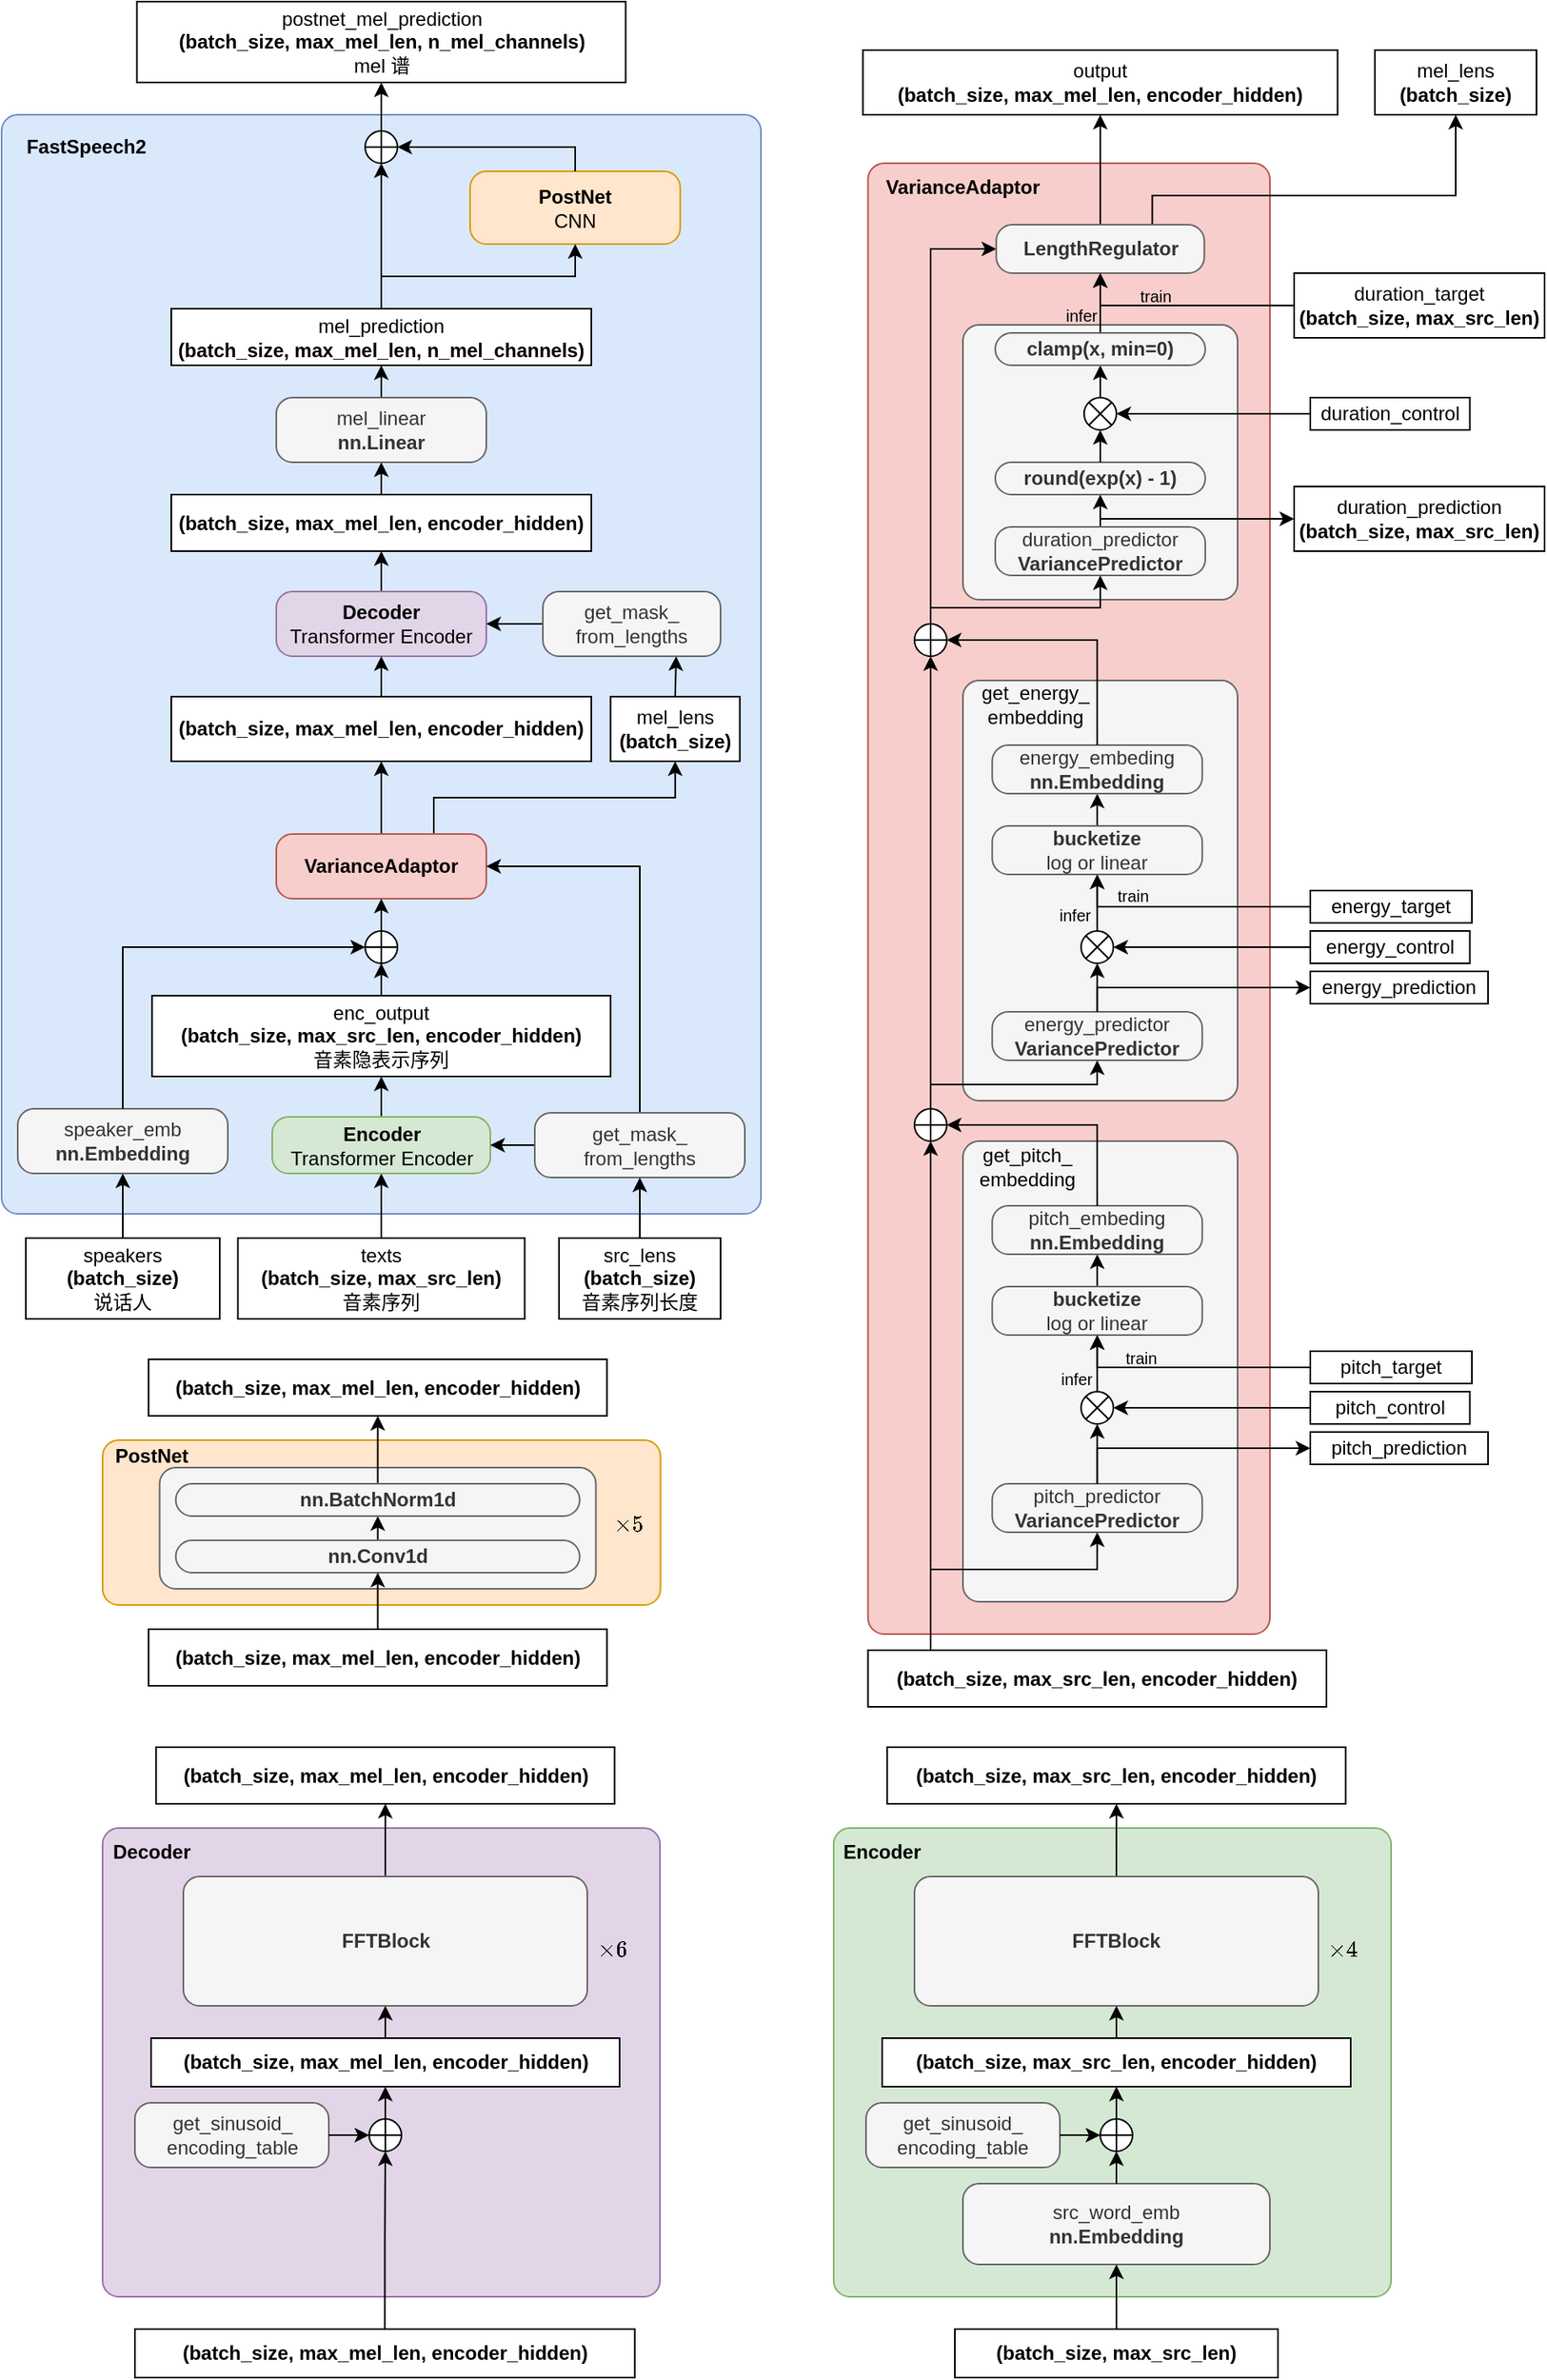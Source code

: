 <mxfile version="24.6.4" type="github">
  <diagram name="第 1 页" id="CV4RmrmJ2TpC2ouBqf3E">
    <mxGraphModel dx="2066" dy="1111" grid="1" gridSize="10" guides="1" tooltips="1" connect="1" arrows="1" fold="1" page="1" pageScale="1" pageWidth="1000" pageHeight="1000" math="1" shadow="0">
      <root>
        <mxCell id="0" />
        <mxCell id="1" parent="0" />
        <mxCell id="JUw78qpSntqPIQoc-JbC-209" value="" style="rounded=1;whiteSpace=wrap;html=1;fillColor=#ffe6cc;strokeColor=#d79b00;shape=label;double=1;arcSize=20;absoluteArcSize=1;" parent="1" vertex="1">
          <mxGeometry x="102.5" y="910" width="345.3" height="102" as="geometry" />
        </mxCell>
        <mxCell id="JUw78qpSntqPIQoc-JbC-213" value="" style="rounded=1;whiteSpace=wrap;html=1;fillColor=#f5f5f5;fontColor=#333333;strokeColor=#666666;shape=label;double=1;absoluteArcSize=1;arcSize=20;" parent="1" vertex="1">
          <mxGeometry x="137.8" y="927" width="270" height="75" as="geometry" />
        </mxCell>
        <mxCell id="JUw78qpSntqPIQoc-JbC-98" value="" style="rounded=1;whiteSpace=wrap;html=1;fillColor=#f8cecc;strokeColor=#b85450;shape=label;double=1;absoluteArcSize=1;arcSize=20;" parent="1" vertex="1">
          <mxGeometry x="576.25" y="120" width="248.75" height="910" as="geometry" />
        </mxCell>
        <mxCell id="JUw78qpSntqPIQoc-JbC-149" value="" style="rounded=1;whiteSpace=wrap;html=1;shape=label;double=1;absoluteArcSize=1;arcSize=20;fillColor=#f5f5f5;fontColor=#333333;strokeColor=#666666;" parent="1" vertex="1">
          <mxGeometry x="635" y="220" width="170" height="170" as="geometry" />
        </mxCell>
        <mxCell id="JUw78qpSntqPIQoc-JbC-120" value="" style="rounded=1;whiteSpace=wrap;html=1;shape=label;double=1;absoluteArcSize=1;arcSize=20;fillColor=#f5f5f5;fontColor=#333333;strokeColor=#666666;" parent="1" vertex="1">
          <mxGeometry x="635" y="725" width="170" height="285" as="geometry" />
        </mxCell>
        <mxCell id="JUw78qpSntqPIQoc-JbC-1" value="" style="rounded=1;whiteSpace=wrap;html=1;fillColor=#dae8fc;strokeColor=#6c8ebf;movable=1;resizable=1;rotatable=1;deletable=1;editable=1;locked=0;connectable=1;shape=label;double=1;arcSize=20;align=center;verticalAlign=middle;fontFamily=Helvetica;fontSize=12;absoluteArcSize=1;" parent="1" vertex="1">
          <mxGeometry x="40" y="90" width="470" height="680" as="geometry" />
        </mxCell>
        <mxCell id="JUw78qpSntqPIQoc-JbC-45" style="edgeStyle=orthogonalEdgeStyle;rounded=0;orthogonalLoop=1;jettySize=auto;html=1;exitX=0.5;exitY=0;exitDx=0;exitDy=0;" parent="1" source="JUw78qpSntqPIQoc-JbC-2" target="JUw78qpSntqPIQoc-JbC-44" edge="1">
          <mxGeometry relative="1" as="geometry" />
        </mxCell>
        <mxCell id="JUw78qpSntqPIQoc-JbC-2" value="speakers&lt;div&gt;&lt;b&gt;(batch_size)&lt;/b&gt;&lt;/div&gt;&lt;div&gt;说话人&lt;/div&gt;" style="shape=label;whiteSpace=wrap;html=1;fixedSize=1;rounded=0;" parent="1" vertex="1">
          <mxGeometry x="55" y="785" width="120" height="50" as="geometry" />
        </mxCell>
        <mxCell id="JUw78qpSntqPIQoc-JbC-12" style="edgeStyle=orthogonalEdgeStyle;rounded=0;orthogonalLoop=1;jettySize=auto;html=1;exitX=0.5;exitY=0;exitDx=0;exitDy=0;entryX=0.5;entryY=1;entryDx=0;entryDy=0;" parent="1" source="JUw78qpSntqPIQoc-JbC-3" target="JUw78qpSntqPIQoc-JbC-11" edge="1">
          <mxGeometry relative="1" as="geometry" />
        </mxCell>
        <mxCell id="JUw78qpSntqPIQoc-JbC-3" value="texts&lt;div&gt;&lt;b&gt;(batch_size, max_src_len)&lt;/b&gt;&lt;/div&gt;&lt;div&gt;音素序列&lt;/div&gt;" style="shape=label;whiteSpace=wrap;html=1;fixedSize=1;rounded=0;" parent="1" vertex="1">
          <mxGeometry x="186.25" y="785" width="177.5" height="50" as="geometry" />
        </mxCell>
        <mxCell id="JUw78qpSntqPIQoc-JbC-40" style="edgeStyle=orthogonalEdgeStyle;rounded=0;orthogonalLoop=1;jettySize=auto;html=1;exitX=0.5;exitY=0;exitDx=0;exitDy=0;" parent="1" source="JUw78qpSntqPIQoc-JbC-4" target="JUw78qpSntqPIQoc-JbC-39" edge="1">
          <mxGeometry relative="1" as="geometry" />
        </mxCell>
        <mxCell id="JUw78qpSntqPIQoc-JbC-4" value="src_lens&lt;div&gt;&lt;b&gt;(batch_size)&lt;/b&gt;&lt;/div&gt;&lt;div&gt;音素序列长度&lt;/div&gt;" style="shape=label;whiteSpace=wrap;html=1;fixedSize=1;rounded=0;" parent="1" vertex="1">
          <mxGeometry x="385" y="785" width="100" height="50" as="geometry" />
        </mxCell>
        <mxCell id="JUw78qpSntqPIQoc-JbC-6" value="&lt;div&gt;postnet_mel_prediction&lt;/div&gt;&lt;b&gt;(batch_size, max_mel_len,&amp;nbsp;n_mel_channels)&lt;/b&gt;&lt;div&gt;mel 谱&lt;/div&gt;" style="shape=label;whiteSpace=wrap;html=1;fixedSize=1;rounded=0;" parent="1" vertex="1">
          <mxGeometry x="123.75" y="20" width="302.5" height="50" as="geometry" />
        </mxCell>
        <mxCell id="JUw78qpSntqPIQoc-JbC-14" style="edgeStyle=orthogonalEdgeStyle;rounded=0;orthogonalLoop=1;jettySize=auto;html=1;exitX=0.5;exitY=0;exitDx=0;exitDy=0;entryX=0.5;entryY=1;entryDx=0;entryDy=0;" parent="1" source="JUw78qpSntqPIQoc-JbC-11" target="JUw78qpSntqPIQoc-JbC-13" edge="1">
          <mxGeometry relative="1" as="geometry" />
        </mxCell>
        <mxCell id="JUw78qpSntqPIQoc-JbC-11" value="Encoder&lt;div&gt;&lt;span style=&quot;font-weight: normal;&quot;&gt;Transformer Encoder&lt;/span&gt;&lt;span style=&quot;color: rgba(0, 0, 0, 0); font-family: monospace; font-size: 0px; font-weight: 400; text-align: start; text-wrap: nowrap; background-color: initial;&quot;&gt;%3CmxGraphModel%3E%3Croot%3E%3CmxCell%20id%3D%220%22%2F%3E%3CmxCell%20id%3D%221%22%20parent%3D%220%22%2F%3E%3CmxCell%20id%3D%222%22%20value%3D%22output%26lt%3Bdiv%26gt%3B%26lt%3Bb%26gt%3B(batch_size%2C%20max_mel_len%2C%26amp%3Bnbsp%3Bencoder_hidden)%26lt%3B%2Fb%26gt%3B%26lt%3B%2Fdiv%26gt%3B%22%20style%3D%22shape%3Dlabel%3BwhiteSpace%3Dwrap%3Bhtml%3D1%3BfixedSize%3D1%3Brounded%3D0%3B%22%20vertex%3D%221%22%20parent%3D%221%22%3E%3CmxGeometry%20x%3D%22145.01%22%20y%3D%22305%22%20width%3D%22260%22%20height%3D%2250%22%20as%3D%22geometry%22%2F%3E%3C%2FmxCell%3E%3C%2Froot%3E%3C%2FmxGraphModel%3Easd&lt;/span&gt;&lt;/div&gt;" style="rounded=1;whiteSpace=wrap;html=1;fillColor=#d5e8d4;strokeColor=#82b366;shape=label;double=1;absoluteArcSize=1;arcSize=20;fontStyle=1" parent="1" vertex="1">
          <mxGeometry x="207.5" y="710" width="135" height="35" as="geometry" />
        </mxCell>
        <mxCell id="JUw78qpSntqPIQoc-JbC-49" style="edgeStyle=orthogonalEdgeStyle;rounded=0;orthogonalLoop=1;jettySize=auto;html=1;exitX=0.5;exitY=0;exitDx=0;exitDy=0;" parent="1" source="JUw78qpSntqPIQoc-JbC-47" edge="1">
          <mxGeometry relative="1" as="geometry">
            <mxPoint x="274.5" y="605.0" as="targetPoint" />
          </mxGeometry>
        </mxCell>
        <mxCell id="JUw78qpSntqPIQoc-JbC-13" value="enc_output&lt;div&gt;&lt;b&gt;(batch_size, max_src_len,&amp;nbsp;encoder_hidden)&lt;/b&gt;&lt;/div&gt;&lt;div&gt;音素隐表示序列&lt;br&gt;&lt;/div&gt;" style="shape=label;whiteSpace=wrap;html=1;fixedSize=1;rounded=0;" parent="1" vertex="1">
          <mxGeometry x="133.13" y="635" width="283.75" height="50" as="geometry" />
        </mxCell>
        <mxCell id="JUw78qpSntqPIQoc-JbC-173" style="edgeStyle=orthogonalEdgeStyle;rounded=0;orthogonalLoop=1;jettySize=auto;html=1;exitX=0.5;exitY=0;exitDx=0;exitDy=0;entryX=0.5;entryY=1;entryDx=0;entryDy=0;" parent="1" source="JUw78qpSntqPIQoc-JbC-15" target="JUw78qpSntqPIQoc-JbC-169" edge="1">
          <mxGeometry relative="1" as="geometry" />
        </mxCell>
        <mxCell id="JUw78qpSntqPIQoc-JbC-174" style="edgeStyle=orthogonalEdgeStyle;rounded=0;orthogonalLoop=1;jettySize=auto;html=1;exitX=0.75;exitY=0;exitDx=0;exitDy=0;entryX=0.5;entryY=1;entryDx=0;entryDy=0;" parent="1" source="JUw78qpSntqPIQoc-JbC-15" target="JUw78qpSntqPIQoc-JbC-170" edge="1">
          <mxGeometry relative="1" as="geometry" />
        </mxCell>
        <mxCell id="JUw78qpSntqPIQoc-JbC-15" value="VarianceAdaptor" style="rounded=1;whiteSpace=wrap;html=1;fillColor=#f8cecc;strokeColor=#b85450;shape=label;double=1;absoluteArcSize=1;arcSize=20;fontStyle=1" parent="1" vertex="1">
          <mxGeometry x="210" y="535" width="130" height="40" as="geometry" />
        </mxCell>
        <mxCell id="JUw78qpSntqPIQoc-JbC-202" style="edgeStyle=orthogonalEdgeStyle;rounded=0;orthogonalLoop=1;jettySize=auto;html=1;exitX=0.5;exitY=0;exitDx=0;exitDy=0;" parent="1" source="JUw78qpSntqPIQoc-JbC-20" target="JUw78qpSntqPIQoc-JbC-200" edge="1">
          <mxGeometry relative="1" as="geometry" />
        </mxCell>
        <mxCell id="JUw78qpSntqPIQoc-JbC-20" value="mel_linear&lt;div&gt;&lt;b&gt;nn.Linear&lt;/b&gt;&lt;/div&gt;" style="rounded=1;whiteSpace=wrap;html=1;fillColor=#f5f5f5;fontColor=#333333;strokeColor=#666666;shape=label;double=1;absoluteArcSize=1;arcSize=20;" parent="1" vertex="1">
          <mxGeometry x="210.01" y="265" width="130" height="40" as="geometry" />
        </mxCell>
        <mxCell id="JUw78qpSntqPIQoc-JbC-21" value="PostNet&lt;div&gt;&lt;span style=&quot;font-weight: 400;&quot;&gt;CNN&lt;/span&gt;&lt;/div&gt;" style="rounded=1;whiteSpace=wrap;html=1;fillColor=#ffe6cc;strokeColor=#d79b00;shape=label;double=1;absoluteArcSize=1;arcSize=20;fontStyle=1" parent="1" vertex="1">
          <mxGeometry x="330" y="125" width="130" height="45" as="geometry" />
        </mxCell>
        <mxCell id="JUw78qpSntqPIQoc-JbC-197" style="edgeStyle=orthogonalEdgeStyle;rounded=0;orthogonalLoop=1;jettySize=auto;html=1;exitX=0.5;exitY=0;exitDx=0;exitDy=0;entryX=0.5;entryY=1;entryDx=0;entryDy=0;" parent="1" source="JUw78qpSntqPIQoc-JbC-25" target="JUw78qpSntqPIQoc-JbC-196" edge="1">
          <mxGeometry relative="1" as="geometry" />
        </mxCell>
        <mxCell id="JUw78qpSntqPIQoc-JbC-25" value="Decoder&lt;div&gt;&lt;span style=&quot;font-weight: normal;&quot;&gt;Transformer Encoder&lt;/span&gt;&lt;/div&gt;" style="rounded=1;whiteSpace=wrap;html=1;fillColor=#e1d5e7;strokeColor=#9673a6;shape=label;double=1;absoluteArcSize=1;arcSize=20;fontStyle=1" parent="1" vertex="1">
          <mxGeometry x="210" y="385" width="130" height="40" as="geometry" />
        </mxCell>
        <mxCell id="JUw78qpSntqPIQoc-JbC-28" value="" style="rounded=1;whiteSpace=wrap;html=1;fillColor=#d5e8d4;strokeColor=#82b366;shape=label;double=1;arcSize=20;absoluteArcSize=1;" parent="1" vertex="1">
          <mxGeometry x="555" y="1150" width="345" height="290" as="geometry" />
        </mxCell>
        <mxCell id="JUw78qpSntqPIQoc-JbC-141" style="edgeStyle=orthogonalEdgeStyle;rounded=0;orthogonalLoop=1;jettySize=auto;html=1;exitX=0.5;exitY=0;exitDx=0;exitDy=0;entryX=0.5;entryY=1;entryDx=0;entryDy=0;" parent="1" source="JUw78qpSntqPIQoc-JbC-30" target="JUw78qpSntqPIQoc-JbC-140" edge="1">
          <mxGeometry relative="1" as="geometry" />
        </mxCell>
        <mxCell id="JUw78qpSntqPIQoc-JbC-30" value="&lt;b&gt;FFTBlock&lt;/b&gt;" style="rounded=1;whiteSpace=wrap;html=1;fillColor=#f5f5f5;fontColor=#333333;strokeColor=#666666;shape=label;double=1;absoluteArcSize=1;arcSize=20;" parent="1" vertex="1">
          <mxGeometry x="605" y="1180" width="250" height="80" as="geometry" />
        </mxCell>
        <mxCell id="JUw78qpSntqPIQoc-JbC-33" value="$$\times 4$$" style="text;html=1;align=center;verticalAlign=middle;whiteSpace=wrap;rounded=0;" parent="1" vertex="1">
          <mxGeometry x="840" y="1210" width="60" height="30" as="geometry" />
        </mxCell>
        <mxCell id="JUw78qpSntqPIQoc-JbC-35" value="Encoder" style="text;html=1;align=center;verticalAlign=middle;whiteSpace=wrap;rounded=0;fontStyle=1" parent="1" vertex="1">
          <mxGeometry x="555" y="1150" width="60" height="30" as="geometry" />
        </mxCell>
        <mxCell id="JUw78qpSntqPIQoc-JbC-38" value="FastSpeech2" style="text;html=1;align=center;verticalAlign=middle;whiteSpace=wrap;rounded=0;fontStyle=1" parent="1" vertex="1">
          <mxGeometry x="45" y="95" width="95" height="30" as="geometry" />
        </mxCell>
        <mxCell id="JUw78qpSntqPIQoc-JbC-43" style="edgeStyle=orthogonalEdgeStyle;rounded=0;orthogonalLoop=1;jettySize=auto;html=1;exitX=0.5;exitY=0;exitDx=0;exitDy=0;entryX=1;entryY=0.5;entryDx=0;entryDy=0;" parent="1" source="JUw78qpSntqPIQoc-JbC-39" target="JUw78qpSntqPIQoc-JbC-15" edge="1">
          <mxGeometry relative="1" as="geometry" />
        </mxCell>
        <mxCell id="JUw78qpSntqPIQoc-JbC-206" style="edgeStyle=orthogonalEdgeStyle;rounded=0;orthogonalLoop=1;jettySize=auto;html=1;exitX=0;exitY=0.5;exitDx=0;exitDy=0;entryX=1;entryY=0.5;entryDx=0;entryDy=0;" parent="1" source="JUw78qpSntqPIQoc-JbC-39" target="JUw78qpSntqPIQoc-JbC-11" edge="1">
          <mxGeometry relative="1" as="geometry" />
        </mxCell>
        <mxCell id="JUw78qpSntqPIQoc-JbC-39" value="&lt;font style=&quot;font-size: 12px;&quot;&gt;get_mask_&lt;/font&gt;&lt;div&gt;&lt;font style=&quot;font-size: 12px;&quot;&gt;from_lengths&lt;/font&gt;&lt;/div&gt;" style="rounded=1;whiteSpace=wrap;html=1;fontSize=10;fillColor=#f5f5f5;fontColor=#333333;strokeColor=#666666;shape=label;double=1;absoluteArcSize=1;arcSize=20;" parent="1" vertex="1">
          <mxGeometry x="370" y="707.5" width="130" height="40" as="geometry" />
        </mxCell>
        <mxCell id="JUw78qpSntqPIQoc-JbC-44" value="&lt;span style=&quot;font-size: 12px;&quot;&gt;speaker_emb&lt;/span&gt;&lt;div&gt;&lt;span style=&quot;font-size: 12px;&quot;&gt;&lt;b&gt;nn.Embedding&lt;/b&gt;&lt;/span&gt;&lt;/div&gt;" style="rounded=1;whiteSpace=wrap;html=1;fontSize=10;fillColor=#f5f5f5;fontColor=#333333;strokeColor=#666666;shape=label;double=1;absoluteArcSize=1;arcSize=20;" parent="1" vertex="1">
          <mxGeometry x="50" y="705" width="130" height="40" as="geometry" />
        </mxCell>
        <mxCell id="JUw78qpSntqPIQoc-JbC-50" style="edgeStyle=orthogonalEdgeStyle;rounded=0;orthogonalLoop=1;jettySize=auto;html=1;exitX=0.5;exitY=0;exitDx=0;exitDy=0;exitPerimeter=0;entryX=0.5;entryY=1;entryDx=0;entryDy=0;" parent="1" source="JUw78qpSntqPIQoc-JbC-47" target="JUw78qpSntqPIQoc-JbC-15" edge="1">
          <mxGeometry relative="1" as="geometry" />
        </mxCell>
        <mxCell id="JUw78qpSntqPIQoc-JbC-48" style="edgeStyle=orthogonalEdgeStyle;rounded=0;orthogonalLoop=1;jettySize=auto;html=1;exitX=0.5;exitY=0;exitDx=0;exitDy=0;entryX=0;entryY=0.5;entryDx=0;entryDy=0;entryPerimeter=0;" parent="1" source="JUw78qpSntqPIQoc-JbC-44" target="JUw78qpSntqPIQoc-JbC-47" edge="1">
          <mxGeometry relative="1" as="geometry" />
        </mxCell>
        <mxCell id="JUw78qpSntqPIQoc-JbC-51" value="" style="edgeStyle=orthogonalEdgeStyle;rounded=0;orthogonalLoop=1;jettySize=auto;html=1;exitX=0.5;exitY=0;exitDx=0;exitDy=0;" parent="1" source="JUw78qpSntqPIQoc-JbC-13" target="JUw78qpSntqPIQoc-JbC-47" edge="1">
          <mxGeometry relative="1" as="geometry">
            <mxPoint x="274.5" y="605.0" as="targetPoint" />
            <mxPoint x="275" y="635" as="sourcePoint" />
          </mxGeometry>
        </mxCell>
        <mxCell id="JUw78qpSntqPIQoc-JbC-47" value="" style="verticalLabelPosition=bottom;verticalAlign=top;html=1;shape=mxgraph.flowchart.summing_function;" parent="1" vertex="1">
          <mxGeometry x="265" y="595" width="20" height="20" as="geometry" />
        </mxCell>
        <mxCell id="JUw78qpSntqPIQoc-JbC-56" style="edgeStyle=orthogonalEdgeStyle;rounded=0;orthogonalLoop=1;jettySize=auto;html=1;exitX=0.5;exitY=0;exitDx=0;exitDy=0;exitPerimeter=0;entryX=0.5;entryY=1;entryDx=0;entryDy=0;" parent="1" source="JUw78qpSntqPIQoc-JbC-53" target="JUw78qpSntqPIQoc-JbC-6" edge="1">
          <mxGeometry relative="1" as="geometry" />
        </mxCell>
        <mxCell id="JUw78qpSntqPIQoc-JbC-53" value="" style="verticalLabelPosition=bottom;verticalAlign=top;html=1;shape=mxgraph.flowchart.summing_function;" parent="1" vertex="1">
          <mxGeometry x="265" y="100" width="20" height="20" as="geometry" />
        </mxCell>
        <mxCell id="JUw78qpSntqPIQoc-JbC-57" style="edgeStyle=orthogonalEdgeStyle;rounded=0;orthogonalLoop=1;jettySize=auto;html=1;exitX=0.5;exitY=0;exitDx=0;exitDy=0;entryX=1;entryY=0.5;entryDx=0;entryDy=0;entryPerimeter=0;" parent="1" source="JUw78qpSntqPIQoc-JbC-21" target="JUw78qpSntqPIQoc-JbC-53" edge="1">
          <mxGeometry relative="1" as="geometry">
            <Array as="points">
              <mxPoint x="395" y="110" />
            </Array>
          </mxGeometry>
        </mxCell>
        <mxCell id="JUw78qpSntqPIQoc-JbC-59" value="src_word_emb&lt;div&gt;&lt;b&gt;nn.Embedding&lt;/b&gt;&lt;/div&gt;" style="rounded=1;whiteSpace=wrap;html=1;fillColor=#f5f5f5;fontColor=#333333;strokeColor=#666666;shape=label;double=1;absoluteArcSize=1;arcSize=20;" parent="1" vertex="1">
          <mxGeometry x="635" y="1370" width="190" height="50" as="geometry" />
        </mxCell>
        <mxCell id="JUw78qpSntqPIQoc-JbC-61" style="edgeStyle=orthogonalEdgeStyle;rounded=0;orthogonalLoop=1;jettySize=auto;html=1;exitX=0.5;exitY=0;exitDx=0;exitDy=0;entryX=0.5;entryY=1;entryDx=0;entryDy=0;" parent="1" source="JUw78qpSntqPIQoc-JbC-60" target="JUw78qpSntqPIQoc-JbC-59" edge="1">
          <mxGeometry relative="1" as="geometry" />
        </mxCell>
        <mxCell id="JUw78qpSntqPIQoc-JbC-60" value="&lt;b style=&quot;background-color: initial;&quot;&gt;(batch_size, max_src_len)&lt;/b&gt;" style="shape=label;whiteSpace=wrap;html=1;fixedSize=1;rounded=0;" parent="1" vertex="1">
          <mxGeometry x="630" y="1460" width="200" height="30" as="geometry" />
        </mxCell>
        <mxCell id="JUw78qpSntqPIQoc-JbC-71" style="edgeStyle=orthogonalEdgeStyle;rounded=0;orthogonalLoop=1;jettySize=auto;html=1;exitX=0.5;exitY=0;exitDx=0;exitDy=0;entryX=0.5;entryY=1;entryDx=0;entryDy=0;" parent="1" source="JUw78qpSntqPIQoc-JbC-64" target="JUw78qpSntqPIQoc-JbC-30" edge="1">
          <mxGeometry relative="1" as="geometry" />
        </mxCell>
        <mxCell id="JUw78qpSntqPIQoc-JbC-64" value="&lt;div&gt;&lt;b style=&quot;background-color: initial;&quot;&gt;(batch_size, max_src_len, encoder_hidden)&lt;/b&gt;&lt;br&gt;&lt;/div&gt;" style="shape=label;whiteSpace=wrap;html=1;fixedSize=1;double=1;rounded=0;" parent="1" vertex="1">
          <mxGeometry x="585" y="1280" width="290" height="30" as="geometry" />
        </mxCell>
        <mxCell id="JUw78qpSntqPIQoc-JbC-70" style="edgeStyle=orthogonalEdgeStyle;rounded=0;orthogonalLoop=1;jettySize=auto;html=1;exitX=0.5;exitY=0;exitDx=0;exitDy=0;exitPerimeter=0;entryX=0.5;entryY=1;entryDx=0;entryDy=0;" parent="1" source="JUw78qpSntqPIQoc-JbC-66" target="JUw78qpSntqPIQoc-JbC-64" edge="1">
          <mxGeometry relative="1" as="geometry" />
        </mxCell>
        <mxCell id="JUw78qpSntqPIQoc-JbC-66" value="" style="verticalLabelPosition=bottom;verticalAlign=top;html=1;shape=mxgraph.flowchart.summing_function;" parent="1" vertex="1">
          <mxGeometry x="720" y="1330" width="20" height="20" as="geometry" />
        </mxCell>
        <mxCell id="JUw78qpSntqPIQoc-JbC-69" style="edgeStyle=orthogonalEdgeStyle;rounded=0;orthogonalLoop=1;jettySize=auto;html=1;exitX=0.5;exitY=0;exitDx=0;exitDy=0;entryX=0.5;entryY=1;entryDx=0;entryDy=0;entryPerimeter=0;" parent="1" source="JUw78qpSntqPIQoc-JbC-59" target="JUw78qpSntqPIQoc-JbC-66" edge="1">
          <mxGeometry relative="1" as="geometry" />
        </mxCell>
        <mxCell id="JUw78qpSntqPIQoc-JbC-73" value="get_sinusoid_&lt;div&gt;encoding_table&lt;/div&gt;" style="rounded=1;whiteSpace=wrap;html=1;fillColor=#f5f5f5;fontColor=#333333;strokeColor=#666666;shape=label;double=1;absoluteArcSize=1;arcSize=20;" parent="1" vertex="1">
          <mxGeometry x="575" y="1320" width="120" height="40" as="geometry" />
        </mxCell>
        <mxCell id="JUw78qpSntqPIQoc-JbC-74" style="edgeStyle=orthogonalEdgeStyle;rounded=0;orthogonalLoop=1;jettySize=auto;html=1;exitX=1;exitY=0.5;exitDx=0;exitDy=0;entryX=0;entryY=0.5;entryDx=0;entryDy=0;entryPerimeter=0;" parent="1" source="JUw78qpSntqPIQoc-JbC-73" target="JUw78qpSntqPIQoc-JbC-66" edge="1">
          <mxGeometry relative="1" as="geometry" />
        </mxCell>
        <mxCell id="xxx_WEhxdnpOqZbdEQlF-10" style="edgeStyle=orthogonalEdgeStyle;rounded=0;orthogonalLoop=1;jettySize=auto;html=1;exitX=0.5;exitY=0;exitDx=0;exitDy=0;entryX=0;entryY=0.5;entryDx=0;entryDy=0;" edge="1" parent="1" source="JUw78qpSntqPIQoc-JbC-100" target="xxx_WEhxdnpOqZbdEQlF-8">
          <mxGeometry relative="1" as="geometry" />
        </mxCell>
        <mxCell id="JUw78qpSntqPIQoc-JbC-100" value="&lt;div&gt;&lt;span style=&quot;font-weight: normal;&quot;&gt;pitch_predictor&lt;/span&gt;&lt;/div&gt;VariancePredictor" style="rounded=1;whiteSpace=wrap;html=1;fillColor=#f5f5f5;fontColor=#333333;strokeColor=#666666;shape=label;double=1;absoluteArcSize=1;arcSize=20;fontStyle=1" parent="1" vertex="1">
          <mxGeometry x="653.12" y="937" width="130" height="30" as="geometry" />
        </mxCell>
        <mxCell id="JUw78qpSntqPIQoc-JbC-105" style="edgeStyle=orthogonalEdgeStyle;rounded=0;orthogonalLoop=1;jettySize=auto;html=1;exitX=0.5;exitY=0;exitDx=0;exitDy=0;exitPerimeter=0;entryX=0.5;entryY=1;entryDx=0;entryDy=0;" parent="1" source="JUw78qpSntqPIQoc-JbC-102" target="JUw78qpSntqPIQoc-JbC-103" edge="1">
          <mxGeometry relative="1" as="geometry" />
        </mxCell>
        <mxCell id="JUw78qpSntqPIQoc-JbC-102" value="" style="verticalLabelPosition=bottom;verticalAlign=top;html=1;shape=mxgraph.flowchart.or;" parent="1" vertex="1">
          <mxGeometry x="708.12" y="880" width="20" height="20" as="geometry" />
        </mxCell>
        <mxCell id="JUw78qpSntqPIQoc-JbC-108" style="edgeStyle=orthogonalEdgeStyle;rounded=0;orthogonalLoop=1;jettySize=auto;html=1;exitX=0.5;exitY=0;exitDx=0;exitDy=0;entryX=0.5;entryY=1;entryDx=0;entryDy=0;" parent="1" source="JUw78qpSntqPIQoc-JbC-103" target="JUw78qpSntqPIQoc-JbC-107" edge="1">
          <mxGeometry relative="1" as="geometry" />
        </mxCell>
        <mxCell id="JUw78qpSntqPIQoc-JbC-103" value="&lt;b&gt;bucketize&lt;/b&gt;&lt;div&gt;log or linear&lt;/div&gt;" style="rounded=1;whiteSpace=wrap;html=1;fillColor=#f5f5f5;fontColor=#333333;strokeColor=#666666;shape=label;double=1;absoluteArcSize=1;arcSize=20;fontStyle=0" parent="1" vertex="1">
          <mxGeometry x="653.12" y="815" width="130" height="30" as="geometry" />
        </mxCell>
        <mxCell id="JUw78qpSntqPIQoc-JbC-104" style="edgeStyle=orthogonalEdgeStyle;rounded=0;orthogonalLoop=1;jettySize=auto;html=1;exitX=0.5;exitY=0;exitDx=0;exitDy=0;entryX=0.5;entryY=1;entryDx=0;entryDy=0;entryPerimeter=0;" parent="1" source="JUw78qpSntqPIQoc-JbC-100" target="JUw78qpSntqPIQoc-JbC-102" edge="1">
          <mxGeometry relative="1" as="geometry" />
        </mxCell>
        <mxCell id="JUw78qpSntqPIQoc-JbC-106" value="" style="verticalLabelPosition=bottom;verticalAlign=top;html=1;shape=mxgraph.flowchart.summing_function;" parent="1" vertex="1">
          <mxGeometry x="605" y="705" width="20" height="20" as="geometry" />
        </mxCell>
        <mxCell id="JUw78qpSntqPIQoc-JbC-107" value="&lt;div&gt;pitch_embeding&lt;/div&gt;&lt;b&gt;nn.Embedding&lt;/b&gt;" style="rounded=1;whiteSpace=wrap;html=1;fillColor=#f5f5f5;fontColor=#333333;strokeColor=#666666;shape=label;double=1;absoluteArcSize=1;arcSize=20;fontStyle=0" parent="1" vertex="1">
          <mxGeometry x="653.12" y="765" width="130" height="30" as="geometry" />
        </mxCell>
        <mxCell id="JUw78qpSntqPIQoc-JbC-109" style="edgeStyle=orthogonalEdgeStyle;rounded=0;orthogonalLoop=1;jettySize=auto;html=1;exitX=0.5;exitY=0;exitDx=0;exitDy=0;entryX=1;entryY=0.5;entryDx=0;entryDy=0;entryPerimeter=0;" parent="1" source="JUw78qpSntqPIQoc-JbC-107" target="JUw78qpSntqPIQoc-JbC-106" edge="1">
          <mxGeometry relative="1" as="geometry" />
        </mxCell>
        <mxCell id="JUw78qpSntqPIQoc-JbC-115" style="edgeStyle=orthogonalEdgeStyle;rounded=0;orthogonalLoop=1;jettySize=auto;html=1;exitX=0.5;exitY=0;exitDx=0;exitDy=0;entryX=0.5;entryY=1;entryDx=0;entryDy=0;" parent="1" source="JUw78qpSntqPIQoc-JbC-112" target="JUw78qpSntqPIQoc-JbC-100" edge="1">
          <mxGeometry relative="1" as="geometry">
            <Array as="points">
              <mxPoint x="615" y="990" />
              <mxPoint x="718" y="990" />
            </Array>
          </mxGeometry>
        </mxCell>
        <mxCell id="JUw78qpSntqPIQoc-JbC-112" value="" style="rounded=0;whiteSpace=wrap;html=1;" parent="1" vertex="1">
          <mxGeometry x="580" y="1042" width="70" height="20" as="geometry" />
        </mxCell>
        <mxCell id="JUw78qpSntqPIQoc-JbC-113" style="edgeStyle=orthogonalEdgeStyle;rounded=0;orthogonalLoop=1;jettySize=auto;html=1;exitX=0.5;exitY=0;exitDx=0;exitDy=0;entryX=0.5;entryY=1;entryDx=0;entryDy=0;entryPerimeter=0;" parent="1" source="JUw78qpSntqPIQoc-JbC-112" target="JUw78qpSntqPIQoc-JbC-106" edge="1">
          <mxGeometry relative="1" as="geometry" />
        </mxCell>
        <mxCell id="JUw78qpSntqPIQoc-JbC-99" value="&lt;div&gt;&lt;b&gt;(batch_size, max_src_len,&amp;nbsp;encoder_hidden)&lt;/b&gt;&lt;/div&gt;" style="shape=label;whiteSpace=wrap;html=1;fixedSize=1;rounded=0;" parent="1" vertex="1">
          <mxGeometry x="576.25" y="1040" width="283.75" height="35" as="geometry" />
        </mxCell>
        <mxCell id="JUw78qpSntqPIQoc-JbC-116" value="&lt;div&gt;&lt;span&gt;pitch_control&lt;/span&gt;&lt;/div&gt;" style="shape=label;whiteSpace=wrap;html=1;fixedSize=1;rounded=0;fontStyle=0" parent="1" vertex="1">
          <mxGeometry x="850" y="880" width="98.75" height="20" as="geometry" />
        </mxCell>
        <mxCell id="JUw78qpSntqPIQoc-JbC-118" style="edgeStyle=orthogonalEdgeStyle;rounded=0;orthogonalLoop=1;jettySize=auto;html=1;exitX=0;exitY=0.5;exitDx=0;exitDy=0;entryX=1;entryY=0.5;entryDx=0;entryDy=0;entryPerimeter=0;" parent="1" source="JUw78qpSntqPIQoc-JbC-116" target="JUw78qpSntqPIQoc-JbC-102" edge="1">
          <mxGeometry relative="1" as="geometry" />
        </mxCell>
        <mxCell id="JUw78qpSntqPIQoc-JbC-121" value="get_pitch_&lt;div&gt;&lt;span style=&quot;background-color: initial;&quot;&gt;embedding&lt;/span&gt;&lt;/div&gt;" style="text;html=1;align=center;verticalAlign=middle;whiteSpace=wrap;rounded=0;" parent="1" vertex="1">
          <mxGeometry x="625" y="726" width="100" height="30" as="geometry" />
        </mxCell>
        <mxCell id="JUw78qpSntqPIQoc-JbC-137" style="edgeStyle=orthogonalEdgeStyle;rounded=0;orthogonalLoop=1;jettySize=auto;html=1;exitX=0.5;exitY=0;exitDx=0;exitDy=0;exitPerimeter=0;entryX=0.5;entryY=1;entryDx=0;entryDy=0;" parent="1" source="JUw78qpSntqPIQoc-JbC-122" target="JUw78qpSntqPIQoc-JbC-128" edge="1">
          <mxGeometry relative="1" as="geometry">
            <Array as="points">
              <mxPoint x="615" y="395" />
              <mxPoint x="720" y="395" />
            </Array>
          </mxGeometry>
        </mxCell>
        <mxCell id="JUw78qpSntqPIQoc-JbC-147" style="edgeStyle=orthogonalEdgeStyle;rounded=0;orthogonalLoop=1;jettySize=auto;html=1;exitX=0.5;exitY=0;exitDx=0;exitDy=0;exitPerimeter=0;entryX=0;entryY=0.5;entryDx=0;entryDy=0;" parent="1" source="JUw78qpSntqPIQoc-JbC-122" target="JUw78qpSntqPIQoc-JbC-136" edge="1">
          <mxGeometry relative="1" as="geometry" />
        </mxCell>
        <mxCell id="JUw78qpSntqPIQoc-JbC-122" value="" style="verticalLabelPosition=bottom;verticalAlign=top;html=1;shape=mxgraph.flowchart.summing_function;" parent="1" vertex="1">
          <mxGeometry x="605" y="405" width="20" height="20" as="geometry" />
        </mxCell>
        <mxCell id="JUw78qpSntqPIQoc-JbC-125" style="edgeStyle=orthogonalEdgeStyle;rounded=0;orthogonalLoop=1;jettySize=auto;html=1;exitX=0.5;exitY=0;exitDx=0;exitDy=0;exitPerimeter=0;entryX=0.5;entryY=1;entryDx=0;entryDy=0;entryPerimeter=0;" parent="1" source="JUw78qpSntqPIQoc-JbC-106" target="JUw78qpSntqPIQoc-JbC-122" edge="1">
          <mxGeometry relative="1" as="geometry" />
        </mxCell>
        <mxCell id="JUw78qpSntqPIQoc-JbC-138" style="edgeStyle=orthogonalEdgeStyle;rounded=0;orthogonalLoop=1;jettySize=auto;html=1;exitX=0.5;exitY=0;exitDx=0;exitDy=0;entryX=0.5;entryY=1;entryDx=0;entryDy=0;" parent="1" source="JUw78qpSntqPIQoc-JbC-128" target="JUw78qpSntqPIQoc-JbC-131" edge="1">
          <mxGeometry relative="1" as="geometry" />
        </mxCell>
        <mxCell id="xxx_WEhxdnpOqZbdEQlF-2" style="edgeStyle=orthogonalEdgeStyle;rounded=0;orthogonalLoop=1;jettySize=auto;html=1;exitX=0.5;exitY=0;exitDx=0;exitDy=0;entryX=0;entryY=0.5;entryDx=0;entryDy=0;" edge="1" parent="1" source="JUw78qpSntqPIQoc-JbC-128" target="xxx_WEhxdnpOqZbdEQlF-1">
          <mxGeometry relative="1" as="geometry">
            <Array as="points">
              <mxPoint x="720" y="340" />
            </Array>
          </mxGeometry>
        </mxCell>
        <mxCell id="JUw78qpSntqPIQoc-JbC-128" value="&lt;div&gt;&lt;span style=&quot;font-weight: normal;&quot;&gt;duration_predictor&lt;/span&gt;&lt;/div&gt;VariancePredictor" style="rounded=1;whiteSpace=wrap;html=1;fillColor=#f5f5f5;fontColor=#333333;strokeColor=#666666;shape=label;double=1;absoluteArcSize=1;arcSize=20;fontStyle=1" parent="1" vertex="1">
          <mxGeometry x="655" y="345" width="130" height="30" as="geometry" />
        </mxCell>
        <mxCell id="JUw78qpSntqPIQoc-JbC-131" value="round(exp(x) - 1)" style="rounded=1;whiteSpace=wrap;html=1;fillColor=#f5f5f5;fontColor=#333333;strokeColor=#666666;shape=label;double=1;absoluteArcSize=1;arcSize=20;fontStyle=1" parent="1" vertex="1">
          <mxGeometry x="655" y="305" width="130" height="20" as="geometry" />
        </mxCell>
        <mxCell id="JUw78qpSntqPIQoc-JbC-146" style="edgeStyle=orthogonalEdgeStyle;rounded=0;orthogonalLoop=1;jettySize=auto;html=1;exitX=0.5;exitY=0;exitDx=0;exitDy=0;exitPerimeter=0;entryX=0.5;entryY=1;entryDx=0;entryDy=0;" parent="1" source="JUw78qpSntqPIQoc-JbC-132" target="JUw78qpSntqPIQoc-JbC-145" edge="1">
          <mxGeometry relative="1" as="geometry" />
        </mxCell>
        <mxCell id="JUw78qpSntqPIQoc-JbC-132" value="" style="verticalLabelPosition=bottom;verticalAlign=top;html=1;shape=mxgraph.flowchart.or;" parent="1" vertex="1">
          <mxGeometry x="710" y="265" width="20" height="20" as="geometry" />
        </mxCell>
        <mxCell id="JUw78qpSntqPIQoc-JbC-133" value="&lt;div&gt;&lt;span&gt;duration_control&lt;/span&gt;&lt;/div&gt;" style="shape=label;whiteSpace=wrap;html=1;fixedSize=1;rounded=0;fontStyle=0" parent="1" vertex="1">
          <mxGeometry x="850" y="265" width="98.75" height="20" as="geometry" />
        </mxCell>
        <mxCell id="JUw78qpSntqPIQoc-JbC-135" style="edgeStyle=orthogonalEdgeStyle;rounded=0;orthogonalLoop=1;jettySize=auto;html=1;exitX=0;exitY=0.5;exitDx=0;exitDy=0;entryX=1;entryY=0.5;entryDx=0;entryDy=0;entryPerimeter=0;" parent="1" source="JUw78qpSntqPIQoc-JbC-133" target="JUw78qpSntqPIQoc-JbC-132" edge="1">
          <mxGeometry relative="1" as="geometry" />
        </mxCell>
        <mxCell id="JUw78qpSntqPIQoc-JbC-166" style="edgeStyle=orthogonalEdgeStyle;rounded=0;orthogonalLoop=1;jettySize=auto;html=1;exitX=0.5;exitY=0;exitDx=0;exitDy=0;entryX=0.5;entryY=1;entryDx=0;entryDy=0;" parent="1" source="JUw78qpSntqPIQoc-JbC-136" target="JUw78qpSntqPIQoc-JbC-164" edge="1">
          <mxGeometry relative="1" as="geometry" />
        </mxCell>
        <mxCell id="JUw78qpSntqPIQoc-JbC-167" style="edgeStyle=orthogonalEdgeStyle;rounded=0;orthogonalLoop=1;jettySize=auto;html=1;exitX=0.75;exitY=0;exitDx=0;exitDy=0;entryX=0.5;entryY=1;entryDx=0;entryDy=0;" parent="1" source="JUw78qpSntqPIQoc-JbC-136" target="JUw78qpSntqPIQoc-JbC-165" edge="1">
          <mxGeometry relative="1" as="geometry">
            <Array as="points">
              <mxPoint x="752" y="140" />
              <mxPoint x="940" y="140" />
            </Array>
          </mxGeometry>
        </mxCell>
        <mxCell id="JUw78qpSntqPIQoc-JbC-136" value="LengthRegulator" style="rounded=1;whiteSpace=wrap;html=1;fillColor=#f5f5f5;fontColor=#333333;strokeColor=#666666;shape=label;double=1;absoluteArcSize=1;arcSize=20;fontStyle=1" parent="1" vertex="1">
          <mxGeometry x="655.63" y="158" width="128.75" height="30" as="geometry" />
        </mxCell>
        <mxCell id="JUw78qpSntqPIQoc-JbC-140" value="&lt;div&gt;&lt;b&gt;(batch_size, max_src_len,&amp;nbsp;encoder_hidden)&lt;/b&gt;&lt;/div&gt;" style="shape=label;whiteSpace=wrap;html=1;fixedSize=1;rounded=0;" parent="1" vertex="1">
          <mxGeometry x="588.12" y="1100" width="283.75" height="35" as="geometry" />
        </mxCell>
        <mxCell id="JUw78qpSntqPIQoc-JbC-142" value="&lt;b&gt;VarianceAdaptor&lt;/b&gt;" style="text;html=1;align=center;verticalAlign=middle;whiteSpace=wrap;rounded=0;" parent="1" vertex="1">
          <mxGeometry x="560" y="120" width="150" height="30" as="geometry" />
        </mxCell>
        <mxCell id="JUw78qpSntqPIQoc-JbC-143" style="edgeStyle=orthogonalEdgeStyle;rounded=0;orthogonalLoop=1;jettySize=auto;html=1;exitX=0.5;exitY=0;exitDx=0;exitDy=0;entryX=0.5;entryY=1;entryDx=0;entryDy=0;entryPerimeter=0;" parent="1" source="JUw78qpSntqPIQoc-JbC-131" target="JUw78qpSntqPIQoc-JbC-132" edge="1">
          <mxGeometry relative="1" as="geometry" />
        </mxCell>
        <mxCell id="JUw78qpSntqPIQoc-JbC-148" style="edgeStyle=orthogonalEdgeStyle;rounded=0;orthogonalLoop=1;jettySize=auto;html=1;exitX=0.5;exitY=0;exitDx=0;exitDy=0;entryX=0.5;entryY=1;entryDx=0;entryDy=0;" parent="1" source="JUw78qpSntqPIQoc-JbC-145" target="JUw78qpSntqPIQoc-JbC-136" edge="1">
          <mxGeometry relative="1" as="geometry" />
        </mxCell>
        <mxCell id="JUw78qpSntqPIQoc-JbC-145" value="clamp(x, min=0)" style="rounded=1;whiteSpace=wrap;html=1;fillColor=#f5f5f5;fontColor=#333333;strokeColor=#666666;shape=label;double=1;absoluteArcSize=1;arcSize=20;fontStyle=1" parent="1" vertex="1">
          <mxGeometry x="655" y="225" width="130" height="20" as="geometry" />
        </mxCell>
        <mxCell id="JUw78qpSntqPIQoc-JbC-150" value="" style="rounded=1;whiteSpace=wrap;html=1;shape=label;double=1;absoluteArcSize=1;arcSize=20;fillColor=#f5f5f5;fontColor=#333333;strokeColor=#666666;" parent="1" vertex="1">
          <mxGeometry x="635" y="440" width="170" height="260" as="geometry" />
        </mxCell>
        <mxCell id="xxx_WEhxdnpOqZbdEQlF-5" style="edgeStyle=orthogonalEdgeStyle;rounded=0;orthogonalLoop=1;jettySize=auto;html=1;exitX=0.5;exitY=0;exitDx=0;exitDy=0;entryX=0;entryY=0.5;entryDx=0;entryDy=0;" edge="1" parent="1" source="JUw78qpSntqPIQoc-JbC-151" target="xxx_WEhxdnpOqZbdEQlF-3">
          <mxGeometry relative="1" as="geometry">
            <Array as="points">
              <mxPoint x="718" y="630" />
            </Array>
          </mxGeometry>
        </mxCell>
        <mxCell id="JUw78qpSntqPIQoc-JbC-151" value="&lt;div&gt;&lt;span style=&quot;font-weight: normal;&quot;&gt;energy_predictor&lt;/span&gt;&lt;/div&gt;VariancePredictor" style="rounded=1;whiteSpace=wrap;html=1;fillColor=#f5f5f5;fontColor=#333333;strokeColor=#666666;shape=label;double=1;absoluteArcSize=1;arcSize=20;fontStyle=1" parent="1" vertex="1">
          <mxGeometry x="653.12" y="645" width="130" height="30" as="geometry" />
        </mxCell>
        <mxCell id="JUw78qpSntqPIQoc-JbC-152" style="edgeStyle=orthogonalEdgeStyle;rounded=0;orthogonalLoop=1;jettySize=auto;html=1;exitX=0.5;exitY=0;exitDx=0;exitDy=0;exitPerimeter=0;entryX=0.5;entryY=1;entryDx=0;entryDy=0;" parent="1" source="JUw78qpSntqPIQoc-JbC-153" target="JUw78qpSntqPIQoc-JbC-155" edge="1">
          <mxGeometry relative="1" as="geometry" />
        </mxCell>
        <mxCell id="JUw78qpSntqPIQoc-JbC-153" value="" style="verticalLabelPosition=bottom;verticalAlign=top;html=1;shape=mxgraph.flowchart.or;" parent="1" vertex="1">
          <mxGeometry x="708.12" y="595" width="20" height="20" as="geometry" />
        </mxCell>
        <mxCell id="JUw78qpSntqPIQoc-JbC-154" style="edgeStyle=orthogonalEdgeStyle;rounded=0;orthogonalLoop=1;jettySize=auto;html=1;exitX=0.5;exitY=0;exitDx=0;exitDy=0;entryX=0.5;entryY=1;entryDx=0;entryDy=0;" parent="1" source="JUw78qpSntqPIQoc-JbC-155" target="JUw78qpSntqPIQoc-JbC-157" edge="1">
          <mxGeometry relative="1" as="geometry" />
        </mxCell>
        <mxCell id="JUw78qpSntqPIQoc-JbC-155" value="&lt;b&gt;bucketize&lt;/b&gt;&lt;div&gt;log or linear&lt;/div&gt;" style="rounded=1;whiteSpace=wrap;html=1;fillColor=#f5f5f5;fontColor=#333333;strokeColor=#666666;shape=label;double=1;absoluteArcSize=1;arcSize=20;fontStyle=0" parent="1" vertex="1">
          <mxGeometry x="653.12" y="530" width="130" height="30" as="geometry" />
        </mxCell>
        <mxCell id="JUw78qpSntqPIQoc-JbC-156" style="edgeStyle=orthogonalEdgeStyle;rounded=0;orthogonalLoop=1;jettySize=auto;html=1;exitX=0.5;exitY=0;exitDx=0;exitDy=0;entryX=0.5;entryY=1;entryDx=0;entryDy=0;entryPerimeter=0;" parent="1" source="JUw78qpSntqPIQoc-JbC-151" target="JUw78qpSntqPIQoc-JbC-153" edge="1">
          <mxGeometry relative="1" as="geometry" />
        </mxCell>
        <mxCell id="JUw78qpSntqPIQoc-JbC-157" value="&lt;div&gt;energy_embeding&lt;/div&gt;&lt;b&gt;nn.Embedding&lt;/b&gt;" style="rounded=1;whiteSpace=wrap;html=1;fillColor=#f5f5f5;fontColor=#333333;strokeColor=#666666;shape=label;double=1;absoluteArcSize=1;arcSize=20;fontStyle=0" parent="1" vertex="1">
          <mxGeometry x="653.12" y="480" width="130" height="30" as="geometry" />
        </mxCell>
        <mxCell id="JUw78qpSntqPIQoc-JbC-158" value="&lt;div&gt;&lt;span&gt;energy_control&lt;/span&gt;&lt;/div&gt;" style="shape=label;whiteSpace=wrap;html=1;fixedSize=1;rounded=0;fontStyle=0" parent="1" vertex="1">
          <mxGeometry x="850" y="595" width="98.75" height="20" as="geometry" />
        </mxCell>
        <mxCell id="JUw78qpSntqPIQoc-JbC-159" style="edgeStyle=orthogonalEdgeStyle;rounded=0;orthogonalLoop=1;jettySize=auto;html=1;exitX=0;exitY=0.5;exitDx=0;exitDy=0;entryX=1;entryY=0.5;entryDx=0;entryDy=0;entryPerimeter=0;" parent="1" source="JUw78qpSntqPIQoc-JbC-158" target="JUw78qpSntqPIQoc-JbC-153" edge="1">
          <mxGeometry relative="1" as="geometry" />
        </mxCell>
        <mxCell id="JUw78qpSntqPIQoc-JbC-160" style="edgeStyle=orthogonalEdgeStyle;rounded=0;orthogonalLoop=1;jettySize=auto;html=1;exitX=0.5;exitY=0;exitDx=0;exitDy=0;entryX=1;entryY=0.5;entryDx=0;entryDy=0;entryPerimeter=0;" parent="1" source="JUw78qpSntqPIQoc-JbC-157" target="JUw78qpSntqPIQoc-JbC-122" edge="1">
          <mxGeometry relative="1" as="geometry" />
        </mxCell>
        <mxCell id="JUw78qpSntqPIQoc-JbC-162" value="get_energy_&lt;div&gt;&lt;span style=&quot;background-color: initial;&quot;&gt;embedding&lt;/span&gt;&lt;/div&gt;" style="text;html=1;align=center;verticalAlign=middle;whiteSpace=wrap;rounded=0;" parent="1" vertex="1">
          <mxGeometry x="630" y="440" width="100" height="30" as="geometry" />
        </mxCell>
        <mxCell id="JUw78qpSntqPIQoc-JbC-164" value="output&lt;div&gt;&lt;b&gt;(batch_size, max_mel_len,&amp;nbsp;encoder_hidden)&lt;/b&gt;&lt;/div&gt;" style="shape=label;whiteSpace=wrap;html=1;fixedSize=1;rounded=0;" parent="1" vertex="1">
          <mxGeometry x="573.12" y="50" width="293.75" height="40" as="geometry" />
        </mxCell>
        <mxCell id="JUw78qpSntqPIQoc-JbC-165" value="mel_lens&lt;div&gt;&lt;b&gt;(batch_size)&lt;/b&gt;&lt;/div&gt;" style="shape=label;whiteSpace=wrap;html=1;fixedSize=1;rounded=0;" parent="1" vertex="1">
          <mxGeometry x="890" y="50" width="100" height="40" as="geometry" />
        </mxCell>
        <mxCell id="JUw78qpSntqPIQoc-JbC-177" style="edgeStyle=orthogonalEdgeStyle;rounded=0;orthogonalLoop=1;jettySize=auto;html=1;exitX=0.5;exitY=0;exitDx=0;exitDy=0;entryX=0.5;entryY=1;entryDx=0;entryDy=0;" parent="1" source="JUw78qpSntqPIQoc-JbC-169" target="JUw78qpSntqPIQoc-JbC-25" edge="1">
          <mxGeometry relative="1" as="geometry" />
        </mxCell>
        <mxCell id="JUw78qpSntqPIQoc-JbC-169" value="&lt;div&gt;&lt;b&gt;(batch_size, max_mel_len,&amp;nbsp;encoder_hidden)&lt;/b&gt;&lt;/div&gt;" style="shape=label;whiteSpace=wrap;html=1;fixedSize=1;rounded=0;" parent="1" vertex="1">
          <mxGeometry x="145" y="450" width="260" height="40" as="geometry" />
        </mxCell>
        <mxCell id="JUw78qpSntqPIQoc-JbC-176" style="edgeStyle=orthogonalEdgeStyle;rounded=0;orthogonalLoop=1;jettySize=auto;html=1;exitX=0.5;exitY=0;exitDx=0;exitDy=0;entryX=0.75;entryY=1;entryDx=0;entryDy=0;" parent="1" source="JUw78qpSntqPIQoc-JbC-170" target="JUw78qpSntqPIQoc-JbC-175" edge="1">
          <mxGeometry relative="1" as="geometry" />
        </mxCell>
        <mxCell id="JUw78qpSntqPIQoc-JbC-170" value="mel_lens&lt;div&gt;&lt;b&gt;(batch_size)&lt;/b&gt;&lt;/div&gt;" style="shape=label;whiteSpace=wrap;html=1;fixedSize=1;rounded=0;" parent="1" vertex="1">
          <mxGeometry x="416.88" y="450" width="80" height="40" as="geometry" />
        </mxCell>
        <mxCell id="JUw78qpSntqPIQoc-JbC-194" style="edgeStyle=orthogonalEdgeStyle;rounded=0;orthogonalLoop=1;jettySize=auto;html=1;exitX=0;exitY=0.5;exitDx=0;exitDy=0;" parent="1" source="JUw78qpSntqPIQoc-JbC-175" target="JUw78qpSntqPIQoc-JbC-25" edge="1">
          <mxGeometry relative="1" as="geometry" />
        </mxCell>
        <mxCell id="JUw78qpSntqPIQoc-JbC-175" value="&lt;font style=&quot;font-size: 12px;&quot;&gt;get_mask_&lt;/font&gt;&lt;div&gt;&lt;font style=&quot;font-size: 12px;&quot;&gt;from_lengths&lt;/font&gt;&lt;/div&gt;" style="rounded=1;whiteSpace=wrap;html=1;fontSize=10;fillColor=#f5f5f5;fontColor=#333333;strokeColor=#666666;shape=label;double=1;absoluteArcSize=1;arcSize=20;" parent="1" vertex="1">
          <mxGeometry x="375" y="385" width="110" height="40" as="geometry" />
        </mxCell>
        <mxCell id="JUw78qpSntqPIQoc-JbC-178" value="" style="rounded=1;whiteSpace=wrap;html=1;fillColor=#e1d5e7;strokeColor=#9673a6;shape=label;double=1;arcSize=20;absoluteArcSize=1;" parent="1" vertex="1">
          <mxGeometry x="102.5" y="1150" width="345" height="290" as="geometry" />
        </mxCell>
        <mxCell id="JUw78qpSntqPIQoc-JbC-179" style="edgeStyle=orthogonalEdgeStyle;rounded=0;orthogonalLoop=1;jettySize=auto;html=1;exitX=0.5;exitY=0;exitDx=0;exitDy=0;entryX=0.5;entryY=1;entryDx=0;entryDy=0;" parent="1" source="JUw78qpSntqPIQoc-JbC-180" target="JUw78qpSntqPIQoc-JbC-193" edge="1">
          <mxGeometry relative="1" as="geometry" />
        </mxCell>
        <mxCell id="JUw78qpSntqPIQoc-JbC-180" value="&lt;b&gt;FFTBlock&lt;/b&gt;" style="rounded=1;whiteSpace=wrap;html=1;fillColor=#f5f5f5;fontColor=#333333;strokeColor=#666666;shape=label;double=1;absoluteArcSize=1;arcSize=20;" parent="1" vertex="1">
          <mxGeometry x="152.5" y="1180" width="250" height="80" as="geometry" />
        </mxCell>
        <mxCell id="JUw78qpSntqPIQoc-JbC-181" value="$$\times 6$$" style="text;html=1;align=center;verticalAlign=middle;whiteSpace=wrap;rounded=0;" parent="1" vertex="1">
          <mxGeometry x="387.5" y="1210" width="60" height="30" as="geometry" />
        </mxCell>
        <mxCell id="JUw78qpSntqPIQoc-JbC-182" value="Decoder" style="text;html=1;align=center;verticalAlign=middle;whiteSpace=wrap;rounded=0;fontStyle=1" parent="1" vertex="1">
          <mxGeometry x="102.5" y="1150" width="60" height="30" as="geometry" />
        </mxCell>
        <mxCell id="JUw78qpSntqPIQoc-JbC-185" value="&lt;div&gt;&lt;b&gt;(batch_size, max_mel_len,&amp;nbsp;encoder_hidden)&lt;/b&gt;&lt;/div&gt;" style="shape=label;whiteSpace=wrap;html=1;fixedSize=1;rounded=0;" parent="1" vertex="1">
          <mxGeometry x="122.5" y="1460" width="309.38" height="30" as="geometry" />
        </mxCell>
        <mxCell id="JUw78qpSntqPIQoc-JbC-186" style="edgeStyle=orthogonalEdgeStyle;rounded=0;orthogonalLoop=1;jettySize=auto;html=1;exitX=0.5;exitY=0;exitDx=0;exitDy=0;entryX=0.5;entryY=1;entryDx=0;entryDy=0;" parent="1" source="JUw78qpSntqPIQoc-JbC-187" target="JUw78qpSntqPIQoc-JbC-180" edge="1">
          <mxGeometry relative="1" as="geometry" />
        </mxCell>
        <mxCell id="JUw78qpSntqPIQoc-JbC-187" value="&lt;div&gt;&lt;b&gt;(batch_size, max_mel_len,&amp;nbsp;encoder_hidden)&lt;/b&gt;&lt;br&gt;&lt;/div&gt;" style="shape=label;whiteSpace=wrap;html=1;fixedSize=1;double=1;rounded=0;" parent="1" vertex="1">
          <mxGeometry x="132.5" y="1280" width="290" height="30" as="geometry" />
        </mxCell>
        <mxCell id="JUw78qpSntqPIQoc-JbC-188" style="edgeStyle=orthogonalEdgeStyle;rounded=0;orthogonalLoop=1;jettySize=auto;html=1;exitX=0.5;exitY=0;exitDx=0;exitDy=0;exitPerimeter=0;entryX=0.5;entryY=1;entryDx=0;entryDy=0;" parent="1" source="JUw78qpSntqPIQoc-JbC-189" target="JUw78qpSntqPIQoc-JbC-187" edge="1">
          <mxGeometry relative="1" as="geometry" />
        </mxCell>
        <mxCell id="JUw78qpSntqPIQoc-JbC-189" value="" style="verticalLabelPosition=bottom;verticalAlign=top;html=1;shape=mxgraph.flowchart.summing_function;" parent="1" vertex="1">
          <mxGeometry x="267.5" y="1330" width="20" height="20" as="geometry" />
        </mxCell>
        <mxCell id="JUw78qpSntqPIQoc-JbC-191" value="get_sinusoid_&lt;div&gt;encoding_table&lt;/div&gt;" style="rounded=1;whiteSpace=wrap;html=1;fillColor=#f5f5f5;fontColor=#333333;strokeColor=#666666;shape=label;double=1;absoluteArcSize=1;arcSize=20;" parent="1" vertex="1">
          <mxGeometry x="122.5" y="1320" width="120" height="40" as="geometry" />
        </mxCell>
        <mxCell id="JUw78qpSntqPIQoc-JbC-192" style="edgeStyle=orthogonalEdgeStyle;rounded=0;orthogonalLoop=1;jettySize=auto;html=1;exitX=1;exitY=0.5;exitDx=0;exitDy=0;entryX=0;entryY=0.5;entryDx=0;entryDy=0;entryPerimeter=0;" parent="1" source="JUw78qpSntqPIQoc-JbC-191" target="JUw78qpSntqPIQoc-JbC-189" edge="1">
          <mxGeometry relative="1" as="geometry" />
        </mxCell>
        <mxCell id="JUw78qpSntqPIQoc-JbC-193" value="&lt;div&gt;&lt;b&gt;(batch_size, max_mel_len,&amp;nbsp;encoder_hidden)&lt;/b&gt;&lt;br&gt;&lt;/div&gt;" style="shape=label;whiteSpace=wrap;html=1;fixedSize=1;rounded=0;" parent="1" vertex="1">
          <mxGeometry x="135.62" y="1100" width="283.75" height="35" as="geometry" />
        </mxCell>
        <mxCell id="JUw78qpSntqPIQoc-JbC-195" style="edgeStyle=orthogonalEdgeStyle;rounded=0;orthogonalLoop=1;jettySize=auto;html=1;exitX=0.5;exitY=0;exitDx=0;exitDy=0;entryX=0.5;entryY=1;entryDx=0;entryDy=0;entryPerimeter=0;" parent="1" source="JUw78qpSntqPIQoc-JbC-185" target="JUw78qpSntqPIQoc-JbC-189" edge="1">
          <mxGeometry relative="1" as="geometry" />
        </mxCell>
        <mxCell id="JUw78qpSntqPIQoc-JbC-199" style="edgeStyle=orthogonalEdgeStyle;rounded=0;orthogonalLoop=1;jettySize=auto;html=1;exitX=0.5;exitY=0;exitDx=0;exitDy=0;entryX=0.5;entryY=1;entryDx=0;entryDy=0;" parent="1" source="JUw78qpSntqPIQoc-JbC-196" target="JUw78qpSntqPIQoc-JbC-20" edge="1">
          <mxGeometry relative="1" as="geometry" />
        </mxCell>
        <mxCell id="JUw78qpSntqPIQoc-JbC-196" value="&lt;div&gt;&lt;b&gt;(batch_size, max_mel_len,&amp;nbsp;encoder_hidden)&lt;/b&gt;&lt;/div&gt;" style="shape=label;whiteSpace=wrap;html=1;fixedSize=1;rounded=0;" parent="1" vertex="1">
          <mxGeometry x="145.01" y="325" width="260" height="35" as="geometry" />
        </mxCell>
        <mxCell id="JUw78qpSntqPIQoc-JbC-205" style="edgeStyle=orthogonalEdgeStyle;rounded=0;orthogonalLoop=1;jettySize=auto;html=1;exitX=0.5;exitY=0;exitDx=0;exitDy=0;entryX=0.5;entryY=1;entryDx=0;entryDy=0;" parent="1" source="JUw78qpSntqPIQoc-JbC-200" target="JUw78qpSntqPIQoc-JbC-21" edge="1">
          <mxGeometry relative="1" as="geometry" />
        </mxCell>
        <mxCell id="JUw78qpSntqPIQoc-JbC-200" value="&lt;div&gt;mel_prediction&lt;/div&gt;&lt;div&gt;&lt;b&gt;(batch_size, max_mel_len,&amp;nbsp;n_mel_channels)&lt;/b&gt;&lt;/div&gt;" style="shape=label;whiteSpace=wrap;html=1;fixedSize=1;rounded=0;" parent="1" vertex="1">
          <mxGeometry x="145" y="210" width="260" height="35" as="geometry" />
        </mxCell>
        <mxCell id="JUw78qpSntqPIQoc-JbC-207" style="edgeStyle=orthogonalEdgeStyle;rounded=0;orthogonalLoop=1;jettySize=auto;html=1;exitX=0.5;exitY=0;exitDx=0;exitDy=0;entryX=0.5;entryY=1;entryDx=0;entryDy=0;entryPerimeter=0;" parent="1" source="JUw78qpSntqPIQoc-JbC-200" target="JUw78qpSntqPIQoc-JbC-53" edge="1">
          <mxGeometry relative="1" as="geometry" />
        </mxCell>
        <mxCell id="JUw78qpSntqPIQoc-JbC-221" style="edgeStyle=orthogonalEdgeStyle;rounded=0;orthogonalLoop=1;jettySize=auto;html=1;exitX=0.5;exitY=0;exitDx=0;exitDy=0;entryX=0.5;entryY=1;entryDx=0;entryDy=0;" parent="1" source="JUw78qpSntqPIQoc-JbC-210" target="JUw78qpSntqPIQoc-JbC-211" edge="1">
          <mxGeometry relative="1" as="geometry" />
        </mxCell>
        <mxCell id="JUw78qpSntqPIQoc-JbC-210" value="&lt;b&gt;nn.Conv1d&lt;/b&gt;" style="rounded=1;whiteSpace=wrap;html=1;fillColor=#f5f5f5;fontColor=#333333;strokeColor=#666666;shape=label;double=1;absoluteArcSize=1;arcSize=20;" parent="1" vertex="1">
          <mxGeometry x="147.8" y="972" width="250" height="20" as="geometry" />
        </mxCell>
        <mxCell id="JUw78qpSntqPIQoc-JbC-225" style="edgeStyle=orthogonalEdgeStyle;rounded=0;orthogonalLoop=1;jettySize=auto;html=1;exitX=0.5;exitY=0;exitDx=0;exitDy=0;entryX=0.5;entryY=1;entryDx=0;entryDy=0;" parent="1" source="JUw78qpSntqPIQoc-JbC-211" target="JUw78qpSntqPIQoc-JbC-224" edge="1">
          <mxGeometry relative="1" as="geometry" />
        </mxCell>
        <mxCell id="JUw78qpSntqPIQoc-JbC-211" value="&lt;b&gt;nn.BatchNorm1d&lt;/b&gt;" style="rounded=1;whiteSpace=wrap;html=1;fillColor=#f5f5f5;fontColor=#333333;strokeColor=#666666;shape=label;double=1;absoluteArcSize=1;arcSize=20;" parent="1" vertex="1">
          <mxGeometry x="147.81" y="937" width="250" height="20" as="geometry" />
        </mxCell>
        <mxCell id="JUw78qpSntqPIQoc-JbC-215" value="$$\times 5$$" style="text;html=1;align=center;verticalAlign=middle;whiteSpace=wrap;rounded=0;" parent="1" vertex="1">
          <mxGeometry x="397.8" y="947" width="60" height="30" as="geometry" />
        </mxCell>
        <mxCell id="JUw78qpSntqPIQoc-JbC-216" value="PostNet" style="text;html=1;align=center;verticalAlign=middle;whiteSpace=wrap;rounded=0;fontStyle=1" parent="1" vertex="1">
          <mxGeometry x="102.5" y="905" width="60" height="30" as="geometry" />
        </mxCell>
        <mxCell id="JUw78qpSntqPIQoc-JbC-223" style="edgeStyle=orthogonalEdgeStyle;rounded=0;orthogonalLoop=1;jettySize=auto;html=1;exitX=0.5;exitY=0;exitDx=0;exitDy=0;entryX=0.5;entryY=1;entryDx=0;entryDy=0;" parent="1" source="JUw78qpSntqPIQoc-JbC-222" target="JUw78qpSntqPIQoc-JbC-210" edge="1">
          <mxGeometry relative="1" as="geometry" />
        </mxCell>
        <mxCell id="JUw78qpSntqPIQoc-JbC-222" value="&lt;div&gt;&lt;b&gt;(batch_size, max_mel_len,&amp;nbsp;encoder_hidden)&lt;/b&gt;&lt;br&gt;&lt;/div&gt;" style="shape=label;whiteSpace=wrap;html=1;fixedSize=1;rounded=0;" parent="1" vertex="1">
          <mxGeometry x="130.93" y="1027" width="283.75" height="35" as="geometry" />
        </mxCell>
        <mxCell id="JUw78qpSntqPIQoc-JbC-224" value="&lt;div&gt;&lt;b&gt;(batch_size, max_mel_len,&amp;nbsp;encoder_hidden)&lt;/b&gt;&lt;br&gt;&lt;/div&gt;" style="shape=label;whiteSpace=wrap;html=1;fixedSize=1;rounded=0;" parent="1" vertex="1">
          <mxGeometry x="130.93" y="860" width="283.75" height="35" as="geometry" />
        </mxCell>
        <mxCell id="JUw78qpSntqPIQoc-JbC-161" style="edgeStyle=orthogonalEdgeStyle;rounded=0;orthogonalLoop=1;jettySize=auto;html=1;exitX=0.5;exitY=0;exitDx=0;exitDy=0;exitPerimeter=0;entryX=0.5;entryY=1;entryDx=0;entryDy=0;" parent="1" source="JUw78qpSntqPIQoc-JbC-106" target="JUw78qpSntqPIQoc-JbC-151" edge="1">
          <mxGeometry relative="1" as="geometry">
            <Array as="points">
              <mxPoint x="615" y="690" />
              <mxPoint x="718" y="690" />
            </Array>
          </mxGeometry>
        </mxCell>
        <mxCell id="xxx_WEhxdnpOqZbdEQlF-1" value="duration_prediction&lt;div&gt;&lt;b&gt;(batch_size, max_src_len)&lt;/b&gt;&lt;/div&gt;" style="shape=label;whiteSpace=wrap;html=1;fixedSize=1;rounded=0;" vertex="1" parent="1">
          <mxGeometry x="840" y="320" width="155" height="40" as="geometry" />
        </mxCell>
        <mxCell id="xxx_WEhxdnpOqZbdEQlF-3" value="energy_prediction" style="shape=label;whiteSpace=wrap;html=1;fixedSize=1;rounded=0;" vertex="1" parent="1">
          <mxGeometry x="850" y="620" width="110" height="20" as="geometry" />
        </mxCell>
        <mxCell id="xxx_WEhxdnpOqZbdEQlF-7" style="edgeStyle=orthogonalEdgeStyle;rounded=0;orthogonalLoop=1;jettySize=auto;html=1;exitX=0;exitY=0.5;exitDx=0;exitDy=0;entryX=0.5;entryY=1;entryDx=0;entryDy=0;" edge="1" parent="1" source="xxx_WEhxdnpOqZbdEQlF-6" target="JUw78qpSntqPIQoc-JbC-155">
          <mxGeometry relative="1" as="geometry" />
        </mxCell>
        <mxCell id="xxx_WEhxdnpOqZbdEQlF-6" value="energy_target" style="shape=label;whiteSpace=wrap;html=1;fixedSize=1;rounded=0;" vertex="1" parent="1">
          <mxGeometry x="850" y="570" width="100" height="20" as="geometry" />
        </mxCell>
        <mxCell id="xxx_WEhxdnpOqZbdEQlF-8" value="pitch_prediction" style="shape=label;whiteSpace=wrap;html=1;fixedSize=1;rounded=0;" vertex="1" parent="1">
          <mxGeometry x="850" y="905" width="110" height="20" as="geometry" />
        </mxCell>
        <mxCell id="xxx_WEhxdnpOqZbdEQlF-11" style="edgeStyle=orthogonalEdgeStyle;rounded=0;orthogonalLoop=1;jettySize=auto;html=1;exitX=0;exitY=0.5;exitDx=0;exitDy=0;entryX=0.5;entryY=1;entryDx=0;entryDy=0;" edge="1" parent="1" source="xxx_WEhxdnpOqZbdEQlF-9" target="JUw78qpSntqPIQoc-JbC-103">
          <mxGeometry relative="1" as="geometry" />
        </mxCell>
        <mxCell id="xxx_WEhxdnpOqZbdEQlF-9" value="pitch_target" style="shape=label;whiteSpace=wrap;html=1;fixedSize=1;rounded=0;" vertex="1" parent="1">
          <mxGeometry x="850" y="855" width="100" height="20" as="geometry" />
        </mxCell>
        <mxCell id="xxx_WEhxdnpOqZbdEQlF-14" style="edgeStyle=orthogonalEdgeStyle;rounded=0;orthogonalLoop=1;jettySize=auto;html=1;exitX=0;exitY=0.5;exitDx=0;exitDy=0;entryX=0.5;entryY=1;entryDx=0;entryDy=0;" edge="1" parent="1" source="xxx_WEhxdnpOqZbdEQlF-12" target="JUw78qpSntqPIQoc-JbC-136">
          <mxGeometry relative="1" as="geometry" />
        </mxCell>
        <mxCell id="xxx_WEhxdnpOqZbdEQlF-12" value="duration_target&lt;div&gt;&lt;b&gt;(batch_size, max_src_len)&lt;/b&gt;&lt;/div&gt;" style="shape=label;whiteSpace=wrap;html=1;fixedSize=1;rounded=0;" vertex="1" parent="1">
          <mxGeometry x="840" y="188" width="155" height="40" as="geometry" />
        </mxCell>
        <mxCell id="xxx_WEhxdnpOqZbdEQlF-15" value="infer" style="text;html=1;align=center;verticalAlign=middle;whiteSpace=wrap;rounded=0;fontSize=10;" vertex="1" parent="1">
          <mxGeometry x="690.38" y="867" width="30.62" height="10" as="geometry" />
        </mxCell>
        <mxCell id="xxx_WEhxdnpOqZbdEQlF-19" value="train" style="text;html=1;align=center;verticalAlign=middle;whiteSpace=wrap;rounded=0;fontSize=10;" vertex="1" parent="1">
          <mxGeometry x="730" y="854" width="30.62" height="10" as="geometry" />
        </mxCell>
        <mxCell id="xxx_WEhxdnpOqZbdEQlF-20" value="infer" style="text;html=1;align=center;verticalAlign=middle;whiteSpace=wrap;rounded=0;fontSize=10;" vertex="1" parent="1">
          <mxGeometry x="689.38" y="580" width="30.62" height="10" as="geometry" />
        </mxCell>
        <mxCell id="xxx_WEhxdnpOqZbdEQlF-21" value="train" style="text;html=1;align=center;verticalAlign=middle;whiteSpace=wrap;rounded=0;fontSize=10;" vertex="1" parent="1">
          <mxGeometry x="725" y="568" width="30.62" height="10" as="geometry" />
        </mxCell>
        <mxCell id="xxx_WEhxdnpOqZbdEQlF-22" value="infer" style="text;html=1;align=center;verticalAlign=middle;whiteSpace=wrap;rounded=0;fontSize=10;" vertex="1" parent="1">
          <mxGeometry x="693.38" y="209" width="30.62" height="10" as="geometry" />
        </mxCell>
        <mxCell id="xxx_WEhxdnpOqZbdEQlF-23" value="train" style="text;html=1;align=center;verticalAlign=middle;whiteSpace=wrap;rounded=0;fontSize=10;" vertex="1" parent="1">
          <mxGeometry x="739" y="197" width="30.62" height="10" as="geometry" />
        </mxCell>
      </root>
    </mxGraphModel>
  </diagram>
</mxfile>
